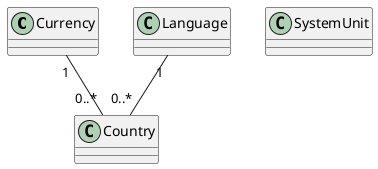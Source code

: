 @startuml Platform CD

class Currency {
}

class Language {
}

class Country {
}

Currency "1" -- "0..*" Country
Language "1" -- "0..*" Country

class SystemUnit {
}

@enduml